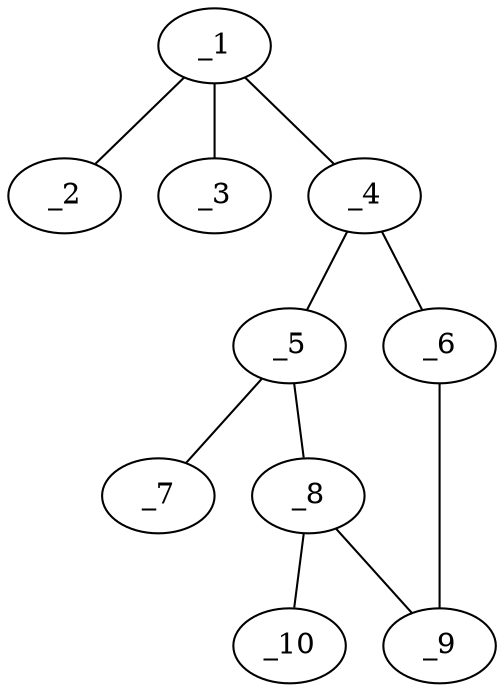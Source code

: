 graph molid38074 {
	_1	 [charge=1,
		chem=4,
		symbol="N  ",
		x="3.7601",
		y="1.4239"];
	_2	 [charge="-1",
		chem=2,
		symbol="O  ",
		x="4.6261",
		y="1.9239"];
	_1 -- _2	 [valence=1];
	_3	 [charge=0,
		chem=2,
		symbol="O  ",
		x="2.8941",
		y="1.9239"];
	_1 -- _3	 [valence=2];
	_4	 [charge=0,
		chem=1,
		symbol="C  ",
		x="3.7601",
		y="0.4239"];
	_1 -- _4	 [valence=1];
	_5	 [charge=0,
		chem=1,
		symbol="C  ",
		x="2.9511",
		y="-0.1639"];
	_4 -- _5	 [valence=2];
	_6	 [charge=0,
		chem=4,
		symbol="N  ",
		x="4.5691",
		y="-0.1639"];
	_4 -- _6	 [valence=1];
	_7	 [charge=0,
		chem=5,
		symbol="S  ",
		x=2,
		y="0.1452"];
	_5 -- _7	 [valence=1];
	_8	 [charge=0,
		chem=4,
		symbol="N  ",
		x="3.2601",
		y="-1.1149"];
	_5 -- _8	 [valence=1];
	_9	 [charge=0,
		chem=1,
		symbol="C  ",
		x="4.2601",
		y="-1.1149"];
	_6 -- _9	 [valence=2];
	_8 -- _9	 [valence=1];
	_10	 [charge=0,
		chem=1,
		symbol="C  ",
		x="2.6723",
		y="-1.9239"];
	_8 -- _10	 [valence=1];
}
